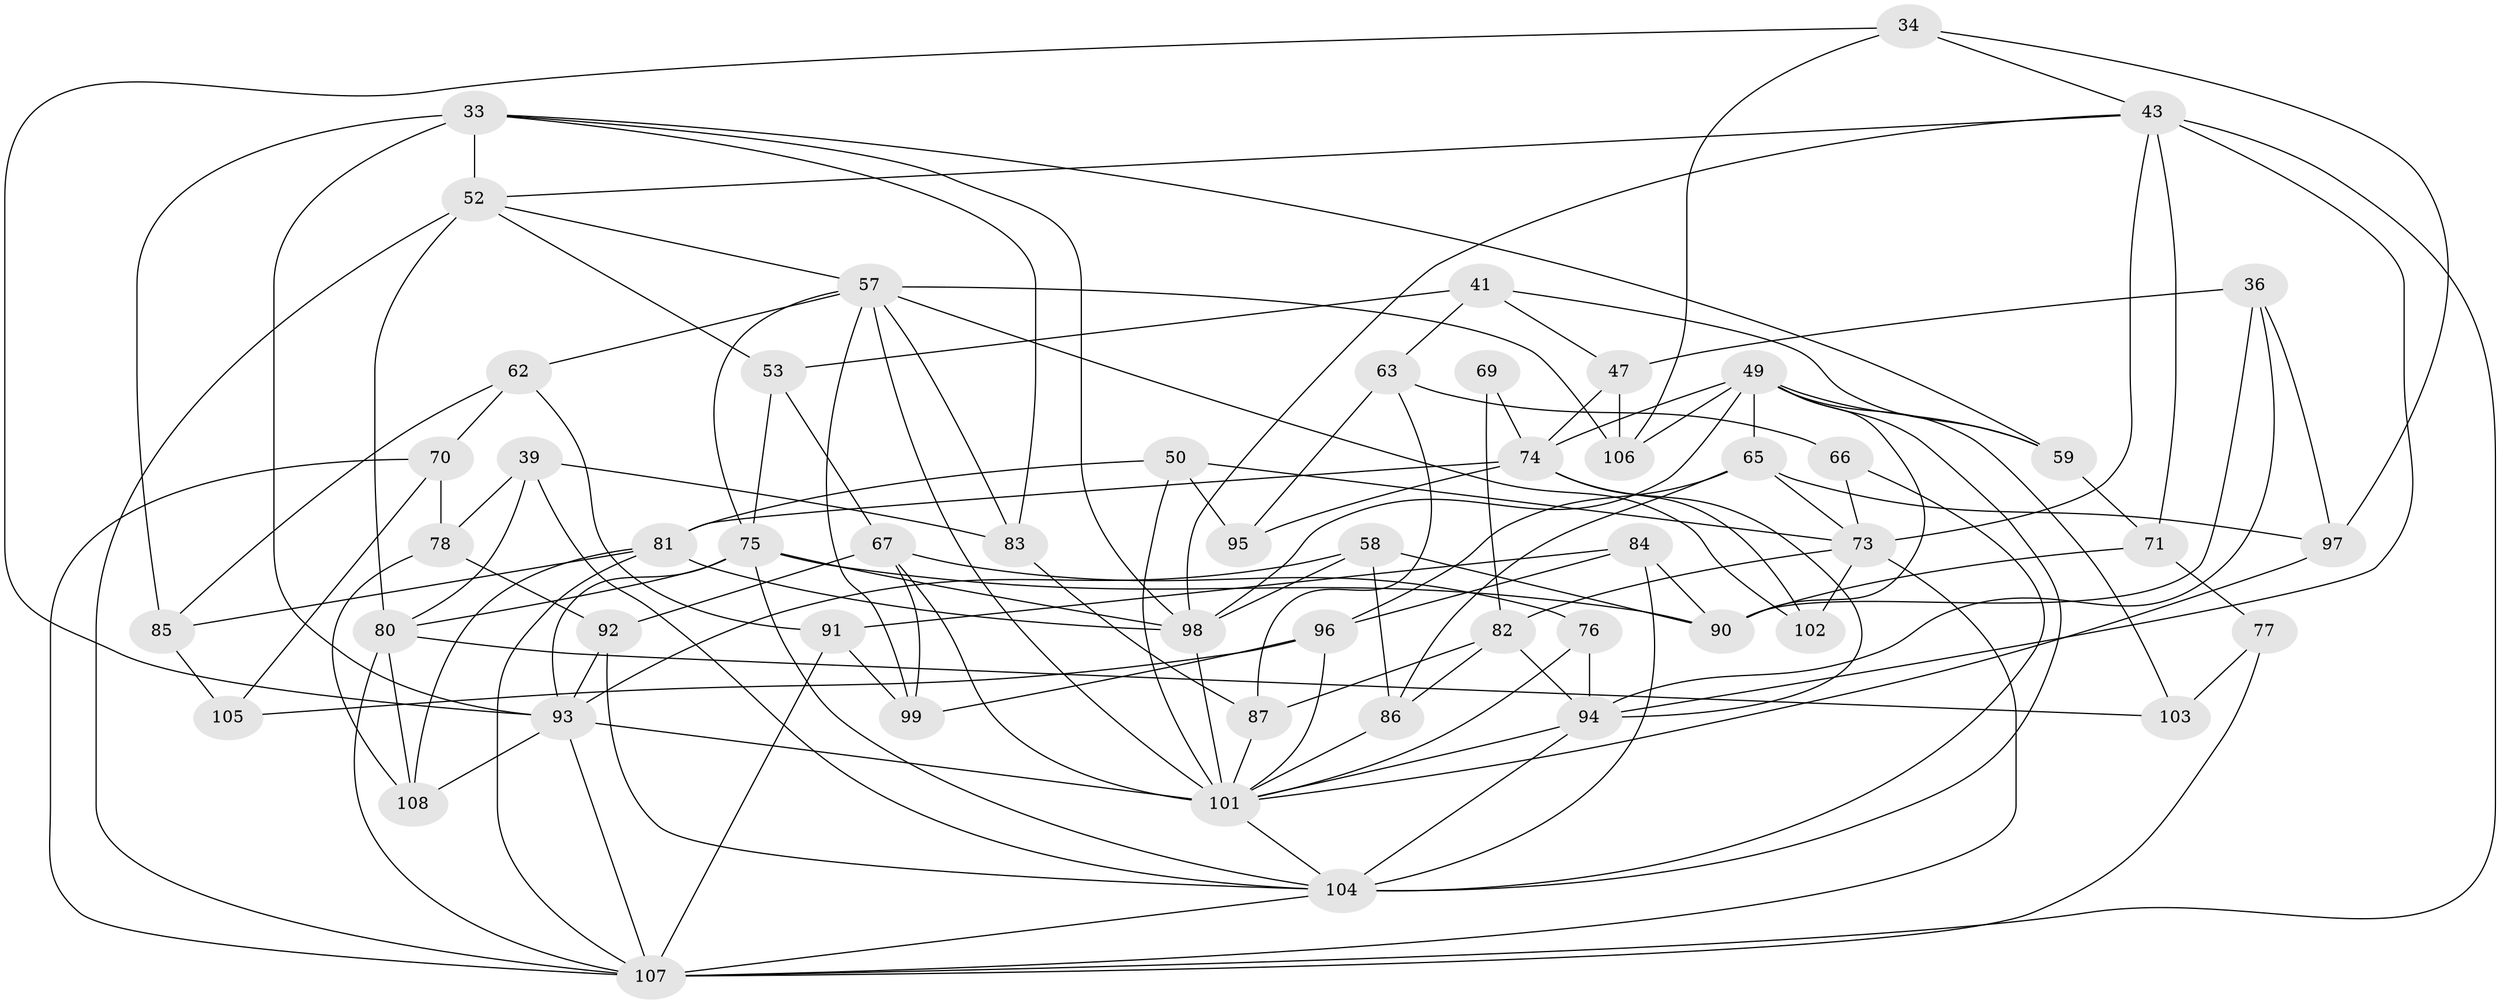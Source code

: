 // original degree distribution, {4: 1.0}
// Generated by graph-tools (version 1.1) at 2025/58/03/09/25 04:58:28]
// undirected, 54 vertices, 135 edges
graph export_dot {
graph [start="1"]
  node [color=gray90,style=filled];
  33 [super="+9"];
  34;
  36;
  39;
  41;
  43 [super="+2+28+13"];
  47;
  49 [super="+10+11+23"];
  50 [super="+1"];
  52 [super="+37"];
  53;
  57 [super="+18+26"];
  58;
  59;
  62;
  63;
  65 [super="+42"];
  66 [super="+60"];
  67 [super="+61"];
  69;
  70;
  71;
  73 [super="+4+5+68"];
  74 [super="+12+38"];
  75 [super="+3+7"];
  76;
  77 [super="+48"];
  78;
  80 [super="+27+51"];
  81 [super="+29"];
  82 [super="+54"];
  83;
  84;
  85;
  86;
  87;
  90 [super="+32"];
  91;
  92;
  93 [super="+88"];
  94 [super="+72"];
  95;
  96 [super="+79"];
  97;
  98 [super="+8+21"];
  99;
  101 [super="+100+55"];
  102;
  103 [super="+45"];
  104 [super="+15+16+35"];
  105;
  106;
  107 [super="+40+64"];
  108;
  33 -- 93 [weight=2];
  33 -- 83;
  33 -- 85;
  33 -- 59;
  33 -- 98;
  33 -- 52 [weight=2];
  34 -- 93;
  34 -- 97;
  34 -- 106;
  34 -- 43;
  36 -- 90;
  36 -- 94;
  36 -- 47;
  36 -- 97;
  39 -- 80;
  39 -- 83;
  39 -- 78;
  39 -- 104;
  41 -- 53;
  41 -- 63;
  41 -- 59;
  41 -- 47;
  43 -- 94 [weight=3];
  43 -- 52;
  43 -- 71;
  43 -- 73 [weight=2];
  43 -- 98;
  43 -- 107;
  47 -- 106;
  47 -- 74;
  49 -- 65 [weight=2];
  49 -- 98;
  49 -- 103 [weight=2];
  49 -- 106;
  49 -- 59;
  49 -- 104;
  49 -- 74;
  49 -- 90;
  50 -- 95 [weight=2];
  50 -- 73;
  50 -- 81;
  50 -- 101 [weight=2];
  52 -- 57;
  52 -- 80 [weight=2];
  52 -- 53;
  52 -- 107;
  53 -- 67;
  53 -- 75;
  57 -- 106;
  57 -- 102;
  57 -- 75;
  57 -- 83;
  57 -- 99;
  57 -- 62;
  57 -- 101;
  58 -- 86;
  58 -- 90;
  58 -- 98;
  58 -- 93;
  59 -- 71;
  62 -- 70;
  62 -- 85;
  62 -- 91;
  63 -- 87;
  63 -- 95;
  63 -- 66;
  65 -- 97;
  65 -- 96;
  65 -- 73;
  65 -- 86;
  66 -- 73 [weight=3];
  66 -- 104 [weight=2];
  67 -- 76 [weight=2];
  67 -- 99;
  67 -- 92;
  67 -- 101;
  69 -- 74 [weight=3];
  69 -- 82;
  70 -- 78;
  70 -- 105;
  70 -- 107;
  71 -- 77;
  71 -- 90;
  73 -- 102;
  73 -- 82;
  73 -- 107;
  74 -- 102 [weight=2];
  74 -- 81;
  74 -- 95;
  74 -- 94;
  75 -- 98 [weight=2];
  75 -- 104;
  75 -- 93;
  75 -- 80;
  75 -- 90;
  76 -- 101;
  76 -- 94;
  77 -- 103 [weight=2];
  77 -- 107 [weight=3];
  78 -- 92;
  78 -- 108;
  80 -- 103 [weight=2];
  80 -- 108;
  80 -- 107;
  81 -- 98;
  81 -- 85;
  81 -- 107 [weight=3];
  81 -- 108;
  82 -- 86;
  82 -- 87;
  82 -- 94 [weight=2];
  83 -- 87;
  84 -- 90;
  84 -- 96;
  84 -- 91;
  84 -- 104;
  85 -- 105;
  86 -- 101;
  87 -- 101;
  91 -- 99;
  91 -- 107;
  92 -- 104;
  92 -- 93;
  93 -- 108;
  93 -- 107;
  93 -- 101 [weight=2];
  94 -- 104;
  94 -- 101;
  96 -- 105 [weight=2];
  96 -- 99;
  96 -- 101;
  97 -- 101;
  98 -- 101;
  101 -- 104;
  104 -- 107;
}
